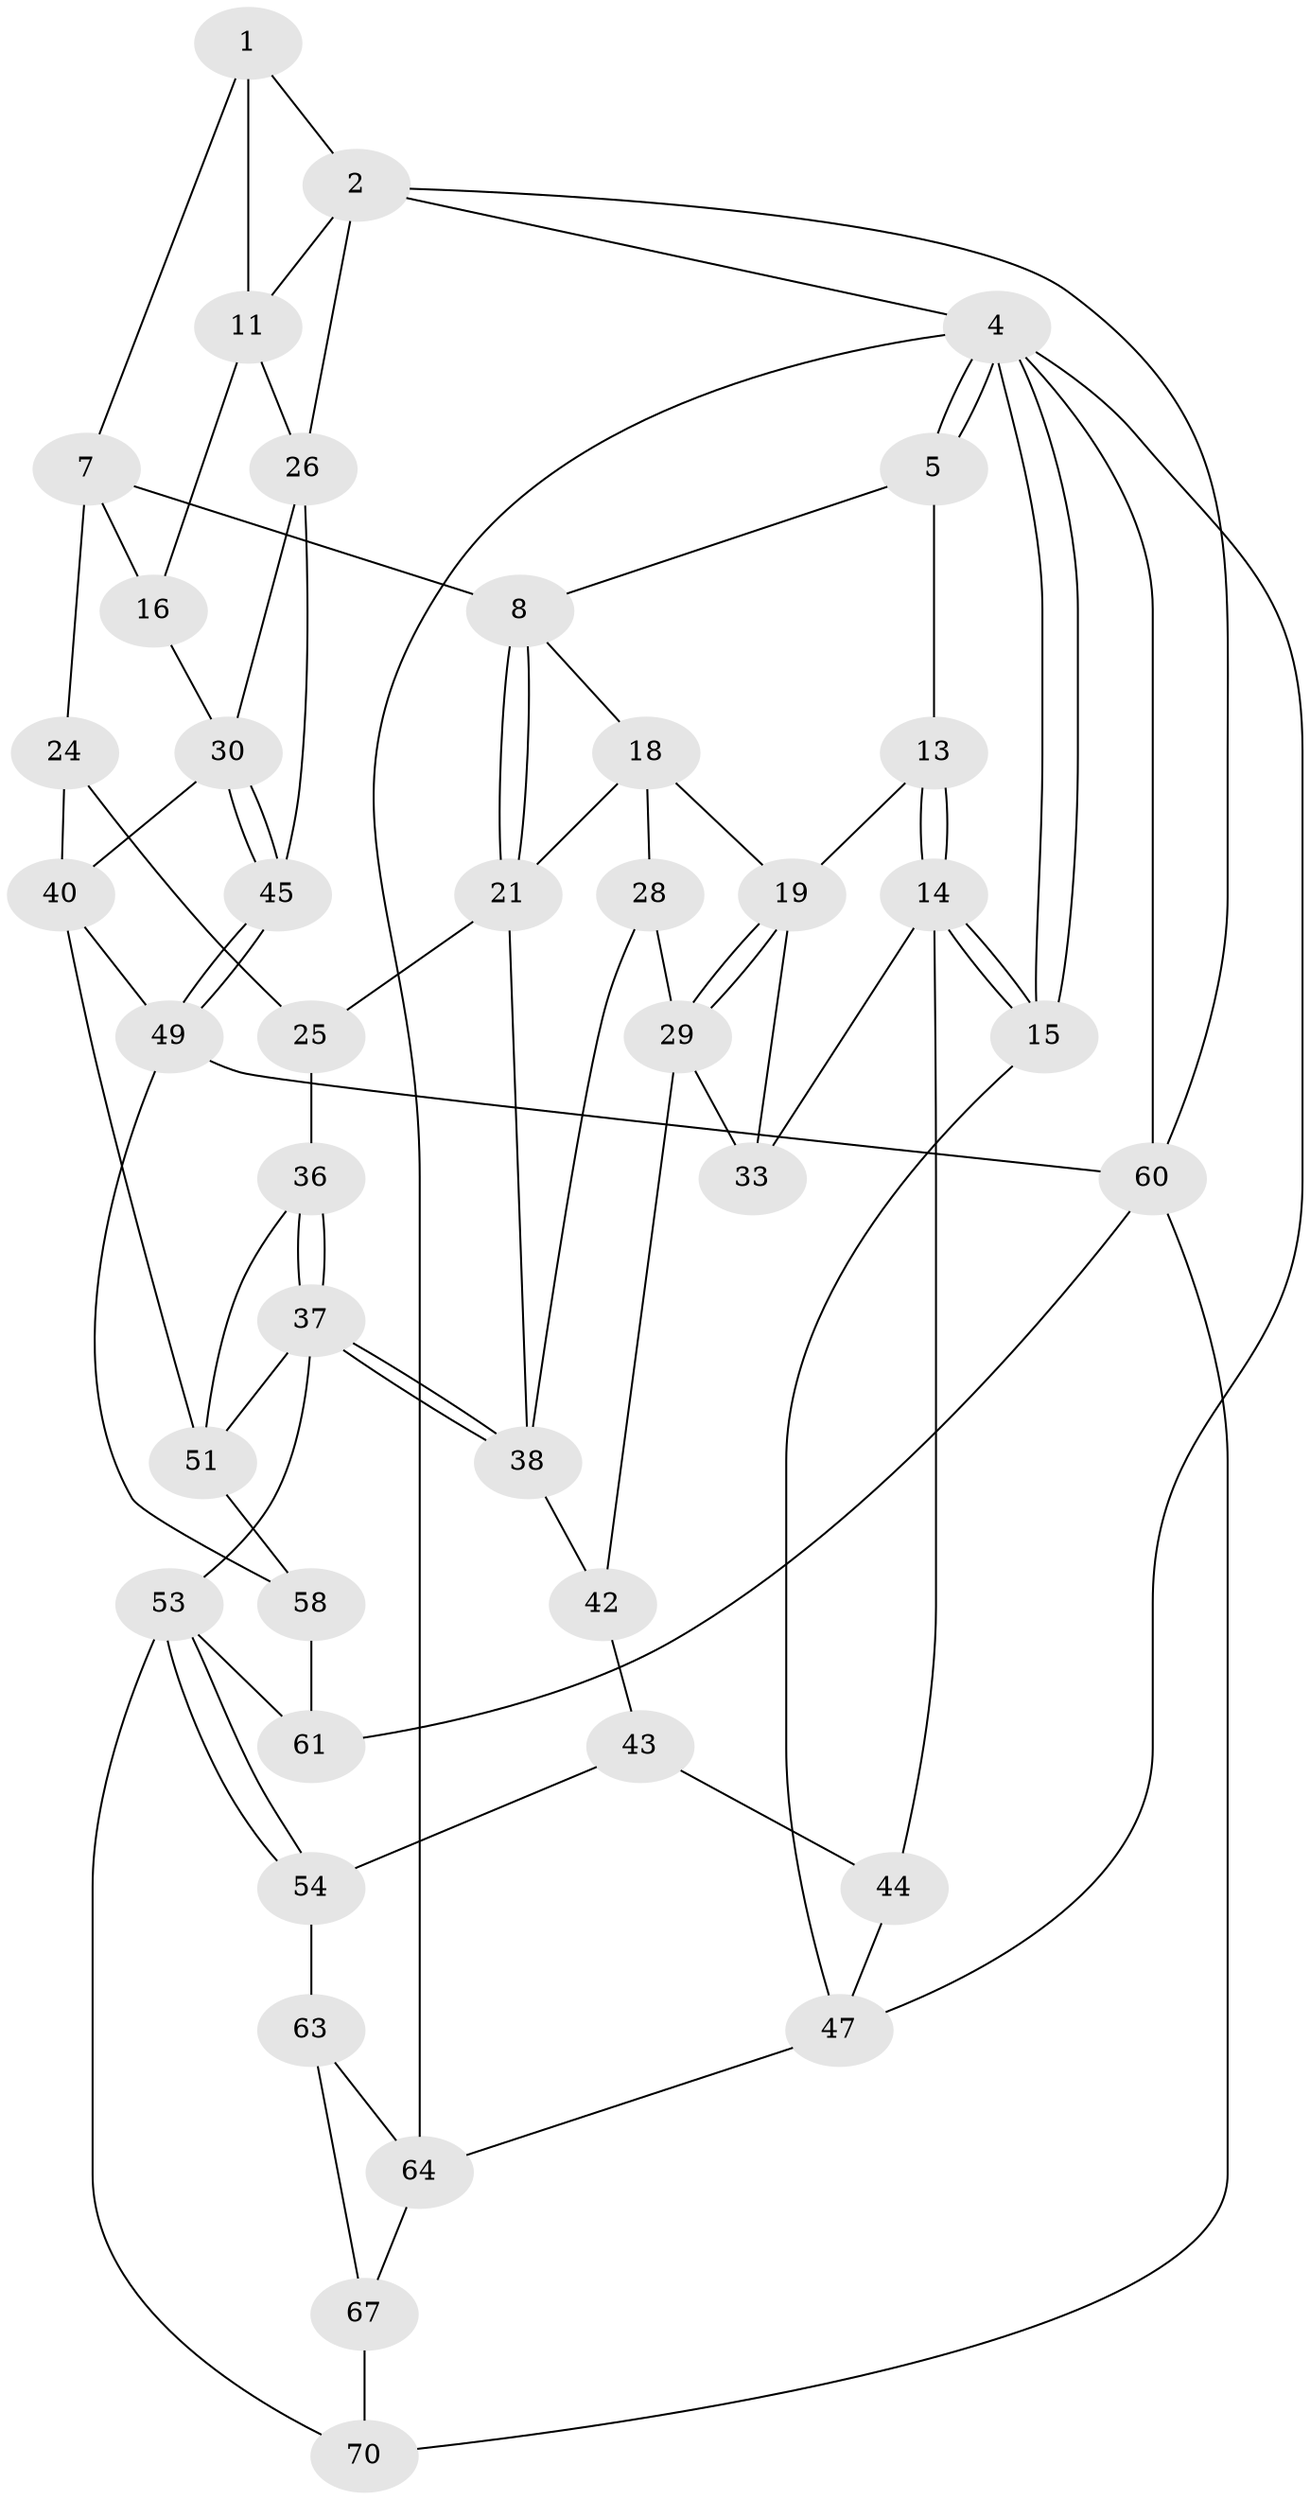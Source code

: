 // original degree distribution, {3: 0.027777777777777776, 4: 0.2777777777777778, 6: 0.25, 5: 0.4444444444444444}
// Generated by graph-tools (version 1.1) at 2025/42/03/06/25 10:42:35]
// undirected, 41 vertices, 85 edges
graph export_dot {
graph [start="1"]
  node [color=gray90,style=filled];
  1 [pos="+0.6961804748558806+0",super="+6"];
  2 [pos="+1+0",super="+3"];
  4 [pos="+0+0",super="+72"];
  5 [pos="+0.2273530388572522+0",super="+10"];
  7 [pos="+0.5748277592437416+0.13168579041392162",super="+17"];
  8 [pos="+0.4492167726958822+0.15717182156271584",super="+9"];
  11 [pos="+0.8639773623751617+0.1890483617036512",super="+12"];
  13 [pos="+0.09876812030326174+0.19618802197196197"];
  14 [pos="+0+0.24572186762333184",super="+34"];
  15 [pos="+0+0.2528583917646561"];
  16 [pos="+0.7815990520984066+0.36295478621873"];
  18 [pos="+0.3197550433750477+0.24140040722829392",super="+23"];
  19 [pos="+0.3020065594069189+0.2504853888603521",super="+20"];
  21 [pos="+0.48515461084633066+0.34828333296800756",super="+22"];
  24 [pos="+0.616489260481824+0.36541597819897503",super="+39"];
  25 [pos="+0.516780145169909+0.35479796475512315",super="+35"];
  26 [pos="+1+0.2652579283584862",super="+27"];
  28 [pos="+0.30026830839483565+0.39883955911181823"];
  29 [pos="+0.29660873938700666+0.39802563933751417",super="+32"];
  30 [pos="+0.8904457265500083+0.42583678900479105",super="+31"];
  33 [pos="+0.2020792493498987+0.4142673815266181"];
  36 [pos="+0.4847627339075899+0.6010008749363481"];
  37 [pos="+0.4795262314197818+0.6051456306597495",super="+52"];
  38 [pos="+0.4552244803335636+0.5781034827822613",super="+41"];
  40 [pos="+0.7821235414008243+0.5262922144506019",super="+50"];
  42 [pos="+0.2767911850195032+0.5543367095244455"];
  43 [pos="+0.24226640894804552+0.5847474783071668",super="+56"];
  44 [pos="+0.061976259485245516+0.6018382983385249",super="+46"];
  45 [pos="+1+0.508334493999106"];
  47 [pos="+0+0.7354943551956736",super="+48"];
  49 [pos="+1+0.6426032405465197",super="+57"];
  51 [pos="+0.7797064412916032+0.5707160706693191",super="+59"];
  53 [pos="+0.4853020126105612+0.7390256304028113",super="+62"];
  54 [pos="+0.4298769894780271+0.8079067052144779",super="+55"];
  58 [pos="+0.816231032332228+0.7404768305357879"];
  60 [pos="+1+1",super="+65"];
  61 [pos="+0.8109122696118204+0.8198977061250833"];
  63 [pos="+0.12659538428320183+0.8671600211963861",super="+66"];
  64 [pos="+0.08987676144733289+0.8682258916810435",super="+69"];
  67 [pos="+0.42274894806022173+0.948020707161769",super="+68"];
  70 [pos="+0.7141192336352732+0.9316553210165414",super="+71"];
  1 -- 2;
  1 -- 11;
  1 -- 7;
  2 -- 11;
  2 -- 26;
  2 -- 4;
  2 -- 60;
  4 -- 5;
  4 -- 5;
  4 -- 15;
  4 -- 15;
  4 -- 60;
  4 -- 47;
  4 -- 64;
  5 -- 8;
  5 -- 13;
  7 -- 8;
  7 -- 16;
  7 -- 24;
  8 -- 21;
  8 -- 21;
  8 -- 18;
  11 -- 16;
  11 -- 26;
  13 -- 14;
  13 -- 14;
  13 -- 19;
  14 -- 15;
  14 -- 15;
  14 -- 33;
  14 -- 44;
  15 -- 47;
  16 -- 30;
  18 -- 19;
  18 -- 28;
  18 -- 21;
  19 -- 29;
  19 -- 29;
  19 -- 33;
  21 -- 25;
  21 -- 38;
  24 -- 25 [weight=2];
  24 -- 40;
  25 -- 36;
  26 -- 45;
  26 -- 30;
  28 -- 29;
  28 -- 38;
  29 -- 33;
  29 -- 42;
  30 -- 45;
  30 -- 45;
  30 -- 40;
  36 -- 37;
  36 -- 37;
  36 -- 51;
  37 -- 38;
  37 -- 38;
  37 -- 53;
  37 -- 51;
  38 -- 42;
  40 -- 49;
  40 -- 51;
  42 -- 43;
  43 -- 44 [weight=2];
  43 -- 54;
  44 -- 47;
  45 -- 49;
  45 -- 49;
  47 -- 64;
  49 -- 58;
  49 -- 60;
  51 -- 58;
  53 -- 54;
  53 -- 54;
  53 -- 61;
  53 -- 70;
  54 -- 63 [weight=2];
  58 -- 61;
  60 -- 61;
  60 -- 70;
  63 -- 64;
  63 -- 67;
  64 -- 67;
  67 -- 70 [weight=2];
}
